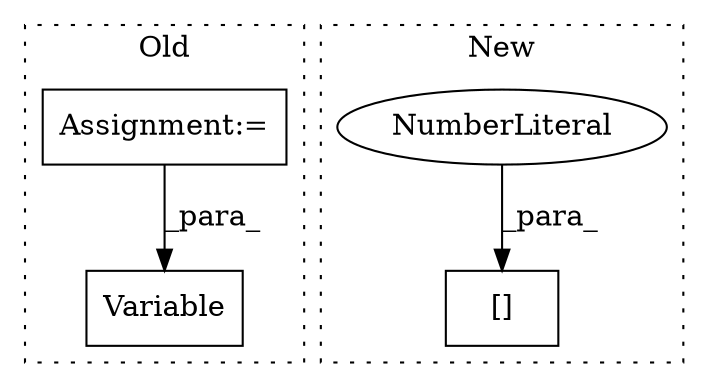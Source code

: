 digraph G {
subgraph cluster0 {
1 [label="Variable" a="32" s="1330,1373" l="9,1" shape="box"];
4 [label="Assignment:=" a="7" s="1166" l="8" shape="box"];
label = "Old";
style="dotted";
}
subgraph cluster1 {
2 [label="[]" a="2" s="1123,1130" l="6,1" shape="box"];
3 [label="NumberLiteral" a="34" s="1129" l="1" shape="ellipse"];
label = "New";
style="dotted";
}
3 -> 2 [label="_para_"];
4 -> 1 [label="_para_"];
}